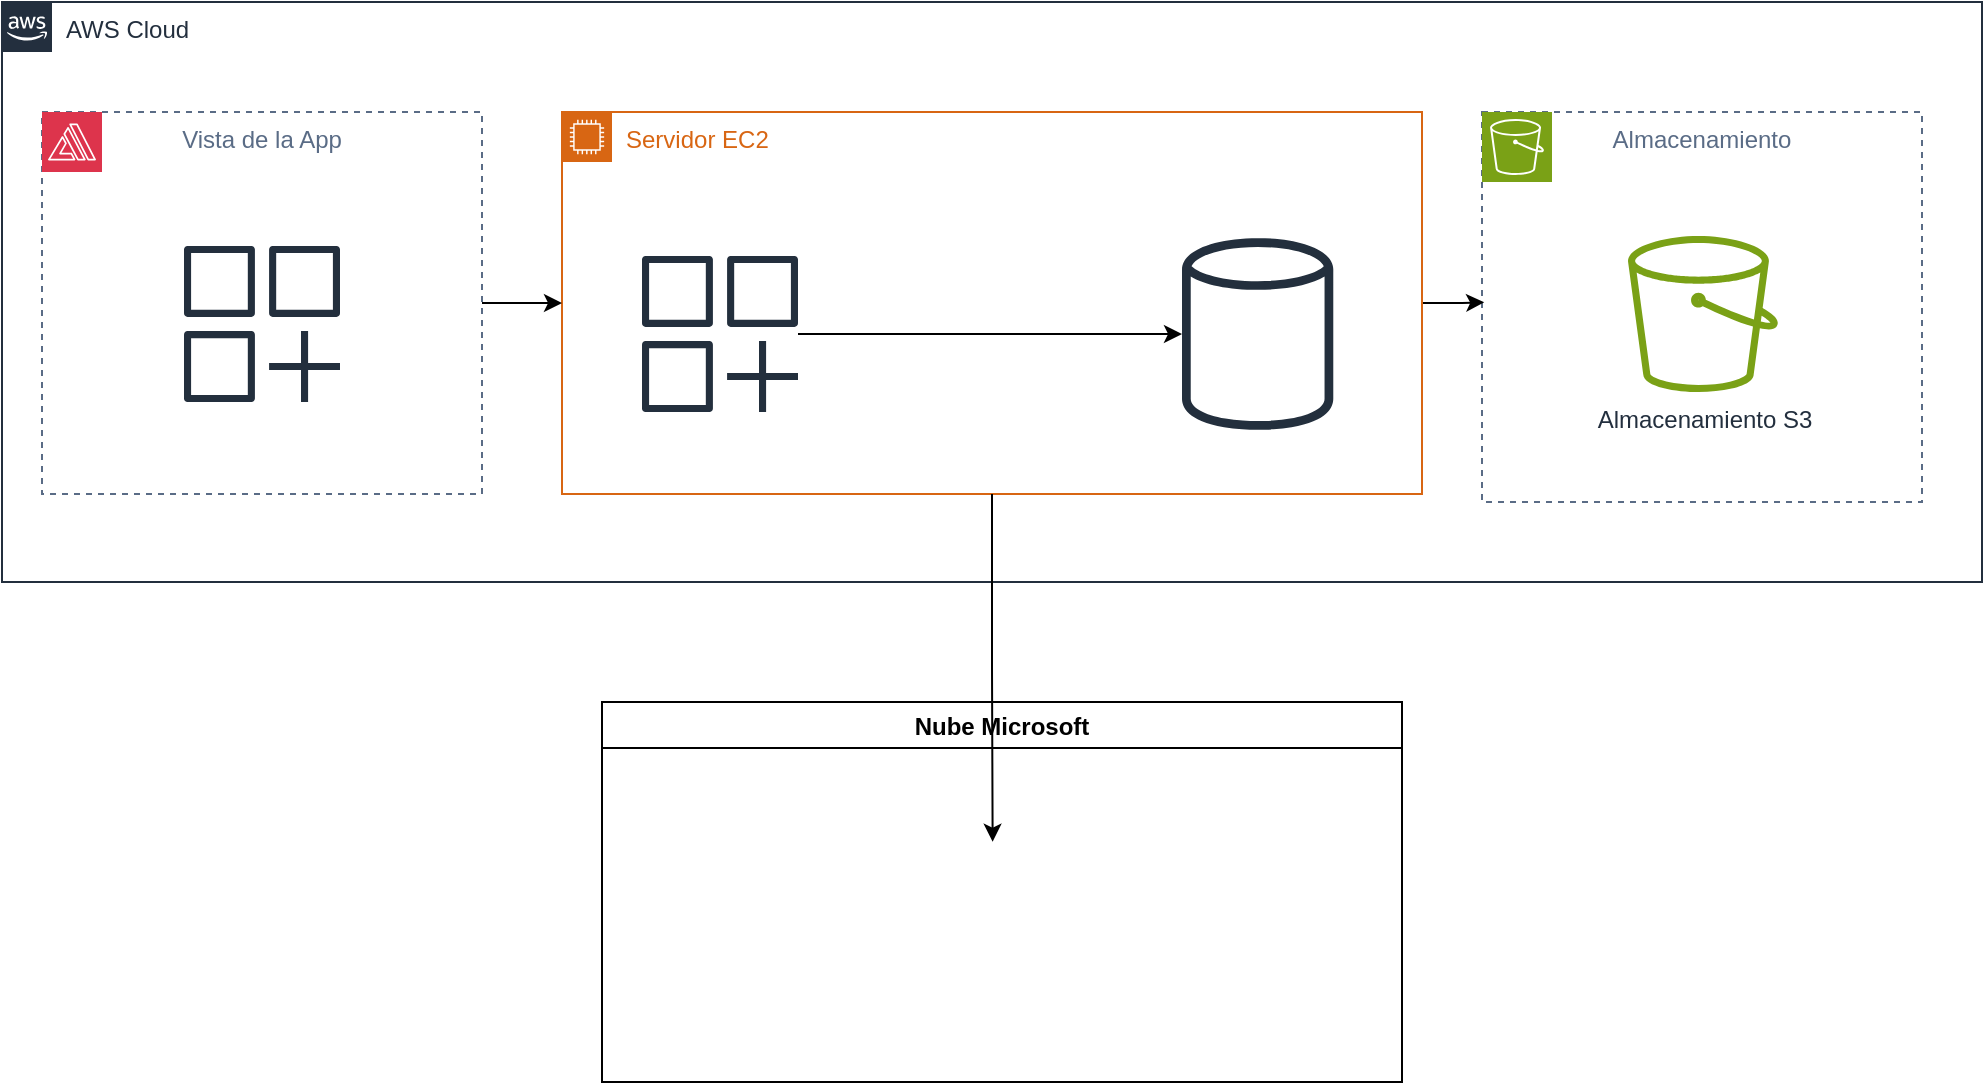 <mxfile version="21.7.4" type="github">
  <diagram name="Página-1" id="sV47CRGqTqnu8nYu1mC-">
    <mxGraphModel dx="1397" dy="766" grid="1" gridSize="10" guides="1" tooltips="1" connect="1" arrows="1" fold="1" page="1" pageScale="1" pageWidth="827" pageHeight="1169" math="0" shadow="0">
      <root>
        <mxCell id="0" />
        <mxCell id="1" parent="0" />
        <mxCell id="BNKGFeQufU-HLcN2Bx8k-3" value="AWS Cloud" style="points=[[0,0],[0.25,0],[0.5,0],[0.75,0],[1,0],[1,0.25],[1,0.5],[1,0.75],[1,1],[0.75,1],[0.5,1],[0.25,1],[0,1],[0,0.75],[0,0.5],[0,0.25]];outlineConnect=0;gradientColor=none;html=1;whiteSpace=wrap;fontSize=12;fontStyle=0;container=1;pointerEvents=0;collapsible=0;recursiveResize=0;shape=mxgraph.aws4.group;grIcon=mxgraph.aws4.group_aws_cloud_alt;strokeColor=#232F3E;fillColor=none;verticalAlign=top;align=left;spacingLeft=30;fontColor=#232F3E;dashed=0;" parent="1" vertex="1">
          <mxGeometry x="60" y="530" width="990" height="290" as="geometry" />
        </mxCell>
        <mxCell id="hj1fgZ8IY8RdFM9NK64y-10" value="Almacenamiento" style="fillColor=none;strokeColor=#5A6C86;dashed=1;verticalAlign=top;fontStyle=0;fontColor=#5A6C86;whiteSpace=wrap;html=1;" parent="BNKGFeQufU-HLcN2Bx8k-3" vertex="1">
          <mxGeometry x="740" y="55" width="220" height="195" as="geometry" />
        </mxCell>
        <mxCell id="BNKGFeQufU-HLcN2Bx8k-12" style="edgeStyle=orthogonalEdgeStyle;rounded=0;orthogonalLoop=1;jettySize=auto;html=1;" parent="BNKGFeQufU-HLcN2Bx8k-3" source="BNKGFeQufU-HLcN2Bx8k-7" target="BNKGFeQufU-HLcN2Bx8k-9" edge="1">
          <mxGeometry relative="1" as="geometry" />
        </mxCell>
        <mxCell id="BNKGFeQufU-HLcN2Bx8k-7" value="" style="sketch=0;outlineConnect=0;fontColor=#232F3E;gradientColor=none;fillColor=#232F3D;strokeColor=none;dashed=0;verticalLabelPosition=bottom;verticalAlign=top;align=center;html=1;fontSize=12;fontStyle=0;aspect=fixed;pointerEvents=1;shape=mxgraph.aws4.generic_application;" parent="BNKGFeQufU-HLcN2Bx8k-3" vertex="1">
          <mxGeometry x="320" y="127" width="78" height="78" as="geometry" />
        </mxCell>
        <mxCell id="BNKGFeQufU-HLcN2Bx8k-9" value="" style="sketch=0;outlineConnect=0;fontColor=#232F3E;gradientColor=none;fillColor=#232F3D;strokeColor=none;dashed=0;verticalLabelPosition=bottom;verticalAlign=top;align=center;html=1;fontSize=12;fontStyle=0;aspect=fixed;pointerEvents=1;shape=mxgraph.aws4.generic_database;" parent="BNKGFeQufU-HLcN2Bx8k-3" vertex="1">
          <mxGeometry x="590" y="116" width="75.64" height="100" as="geometry" />
        </mxCell>
        <mxCell id="BNKGFeQufU-HLcN2Bx8k-11" value="" style="shape=image;verticalLabelPosition=bottom;labelBackgroundColor=default;verticalAlign=top;aspect=fixed;imageAspect=0;image=https://upload.wikimedia.org/wikipedia/commons/thumb/c/ca/MariaDB_colour_logo.svg/2560px-MariaDB_colour_logo.svg.png;" parent="BNKGFeQufU-HLcN2Bx8k-3" vertex="1">
          <mxGeometry x="573.91" y="85.45" width="107.82" height="30.55" as="geometry" />
        </mxCell>
        <mxCell id="hj1fgZ8IY8RdFM9NK64y-1" value="" style="shape=image;verticalLabelPosition=bottom;labelBackgroundColor=default;verticalAlign=top;aspect=fixed;imageAspect=0;image=https://cdn-images-1.medium.com/fit/t/1600/480/1*kyEKW8WvT5-eeajWTD3Fvg.png;" parent="BNKGFeQufU-HLcN2Bx8k-3" vertex="1">
          <mxGeometry x="320" y="100" width="90" height="27" as="geometry" />
        </mxCell>
        <mxCell id="geCciV4bXdogYa67ZE2Y-1" style="edgeStyle=orthogonalEdgeStyle;rounded=0;orthogonalLoop=1;jettySize=auto;html=1;entryX=0.005;entryY=0.488;entryDx=0;entryDy=0;entryPerimeter=0;" edge="1" parent="BNKGFeQufU-HLcN2Bx8k-3" source="hj1fgZ8IY8RdFM9NK64y-3" target="hj1fgZ8IY8RdFM9NK64y-10">
          <mxGeometry relative="1" as="geometry" />
        </mxCell>
        <mxCell id="hj1fgZ8IY8RdFM9NK64y-3" value="Servidor EC2" style="points=[[0,0],[0.25,0],[0.5,0],[0.75,0],[1,0],[1,0.25],[1,0.5],[1,0.75],[1,1],[0.75,1],[0.5,1],[0.25,1],[0,1],[0,0.75],[0,0.5],[0,0.25]];outlineConnect=0;gradientColor=none;html=1;whiteSpace=wrap;fontSize=12;fontStyle=0;container=1;pointerEvents=0;collapsible=0;recursiveResize=0;shape=mxgraph.aws4.group;grIcon=mxgraph.aws4.group_ec2_instance_contents;strokeColor=#D86613;fillColor=none;verticalAlign=top;align=left;spacingLeft=30;fontColor=#D86613;dashed=0;" parent="BNKGFeQufU-HLcN2Bx8k-3" vertex="1">
          <mxGeometry x="280" y="55" width="430" height="191" as="geometry" />
        </mxCell>
        <mxCell id="hj1fgZ8IY8RdFM9NK64y-8" style="edgeStyle=orthogonalEdgeStyle;rounded=0;orthogonalLoop=1;jettySize=auto;html=1;exitX=1;exitY=0.5;exitDx=0;exitDy=0;" parent="BNKGFeQufU-HLcN2Bx8k-3" target="hj1fgZ8IY8RdFM9NK64y-3" edge="1" source="hj1fgZ8IY8RdFM9NK64y-4">
          <mxGeometry relative="1" as="geometry">
            <mxPoint x="229" y="-10" as="sourcePoint" />
            <mxPoint x="230" y="60" as="targetPoint" />
          </mxGeometry>
        </mxCell>
        <mxCell id="hj1fgZ8IY8RdFM9NK64y-4" value="Vista de la App" style="fillColor=none;strokeColor=#5A6C86;dashed=1;verticalAlign=top;fontStyle=0;fontColor=#5A6C86;whiteSpace=wrap;html=1;" parent="BNKGFeQufU-HLcN2Bx8k-3" vertex="1">
          <mxGeometry x="20" y="55" width="220" height="191" as="geometry" />
        </mxCell>
        <mxCell id="hj1fgZ8IY8RdFM9NK64y-5" value="" style="sketch=0;points=[[0,0,0],[0.25,0,0],[0.5,0,0],[0.75,0,0],[1,0,0],[0,1,0],[0.25,1,0],[0.5,1,0],[0.75,1,0],[1,1,0],[0,0.25,0],[0,0.5,0],[0,0.75,0],[1,0.25,0],[1,0.5,0],[1,0.75,0]];outlineConnect=0;fontColor=#232F3E;fillColor=#DD344C;strokeColor=#ffffff;dashed=0;verticalLabelPosition=bottom;verticalAlign=top;align=center;html=1;fontSize=12;fontStyle=0;aspect=fixed;shape=mxgraph.aws4.resourceIcon;resIcon=mxgraph.aws4.amplify;" parent="BNKGFeQufU-HLcN2Bx8k-3" vertex="1">
          <mxGeometry x="20" y="55" width="30" height="30" as="geometry" />
        </mxCell>
        <mxCell id="hj1fgZ8IY8RdFM9NK64y-6" value="" style="sketch=0;outlineConnect=0;fontColor=#232F3E;gradientColor=none;fillColor=#232F3D;strokeColor=none;dashed=0;verticalLabelPosition=bottom;verticalAlign=top;align=center;html=1;fontSize=12;fontStyle=0;aspect=fixed;pointerEvents=1;shape=mxgraph.aws4.generic_application;" parent="BNKGFeQufU-HLcN2Bx8k-3" vertex="1">
          <mxGeometry x="91" y="122" width="78" height="78" as="geometry" />
        </mxCell>
        <mxCell id="hj1fgZ8IY8RdFM9NK64y-7" value="" style="shape=image;verticalLabelPosition=bottom;labelBackgroundColor=default;verticalAlign=top;aspect=fixed;imageAspect=0;image=https://logos-download.com/wp-content/uploads/2016/09/React_logo_wordmark.png;" parent="BNKGFeQufU-HLcN2Bx8k-3" vertex="1">
          <mxGeometry x="98.74" y="100" width="62.53" height="21" as="geometry" />
        </mxCell>
        <mxCell id="hj1fgZ8IY8RdFM9NK64y-9" value="" style="sketch=0;points=[[0,0,0],[0.25,0,0],[0.5,0,0],[0.75,0,0],[1,0,0],[0,1,0],[0.25,1,0],[0.5,1,0],[0.75,1,0],[1,1,0],[0,0.25,0],[0,0.5,0],[0,0.75,0],[1,0.25,0],[1,0.5,0],[1,0.75,0]];outlineConnect=0;fontColor=#232F3E;fillColor=#7AA116;strokeColor=#ffffff;dashed=0;verticalLabelPosition=bottom;verticalAlign=top;align=center;html=1;fontSize=12;fontStyle=0;aspect=fixed;shape=mxgraph.aws4.resourceIcon;resIcon=mxgraph.aws4.s3;" parent="BNKGFeQufU-HLcN2Bx8k-3" vertex="1">
          <mxGeometry x="740" y="55" width="35" height="35" as="geometry" />
        </mxCell>
        <mxCell id="hj1fgZ8IY8RdFM9NK64y-11" value="Almacenamiento S3" style="sketch=0;outlineConnect=0;fontColor=#232F3E;gradientColor=none;fillColor=#7AA116;strokeColor=none;dashed=0;verticalLabelPosition=bottom;verticalAlign=top;align=center;html=1;fontSize=12;fontStyle=0;aspect=fixed;pointerEvents=1;shape=mxgraph.aws4.bucket;" parent="BNKGFeQufU-HLcN2Bx8k-3" vertex="1">
          <mxGeometry x="813" y="117" width="75" height="78" as="geometry" />
        </mxCell>
        <mxCell id="geCciV4bXdogYa67ZE2Y-4" value="Nube Microsoft" style="swimlane;" vertex="1" parent="1">
          <mxGeometry x="360" y="880" width="400" height="190" as="geometry" />
        </mxCell>
        <mxCell id="geCciV4bXdogYa67ZE2Y-5" value="" style="shape=image;verticalLabelPosition=bottom;labelBackgroundColor=default;verticalAlign=top;aspect=fixed;imageAspect=0;image=https://blogs.windows.com/wp-content/uploads/sites/9/2014/01/OneDrive-Logo.png;" vertex="1" parent="geCciV4bXdogYa67ZE2Y-4">
          <mxGeometry x="70" y="70" width="260" height="81.9" as="geometry" />
        </mxCell>
        <mxCell id="geCciV4bXdogYa67ZE2Y-6" style="edgeStyle=orthogonalEdgeStyle;rounded=0;orthogonalLoop=1;jettySize=auto;html=1;exitX=0.5;exitY=1;exitDx=0;exitDy=0;entryX=0.482;entryY=-0.002;entryDx=0;entryDy=0;entryPerimeter=0;" edge="1" parent="1" source="hj1fgZ8IY8RdFM9NK64y-3" target="geCciV4bXdogYa67ZE2Y-5">
          <mxGeometry relative="1" as="geometry" />
        </mxCell>
      </root>
    </mxGraphModel>
  </diagram>
</mxfile>
